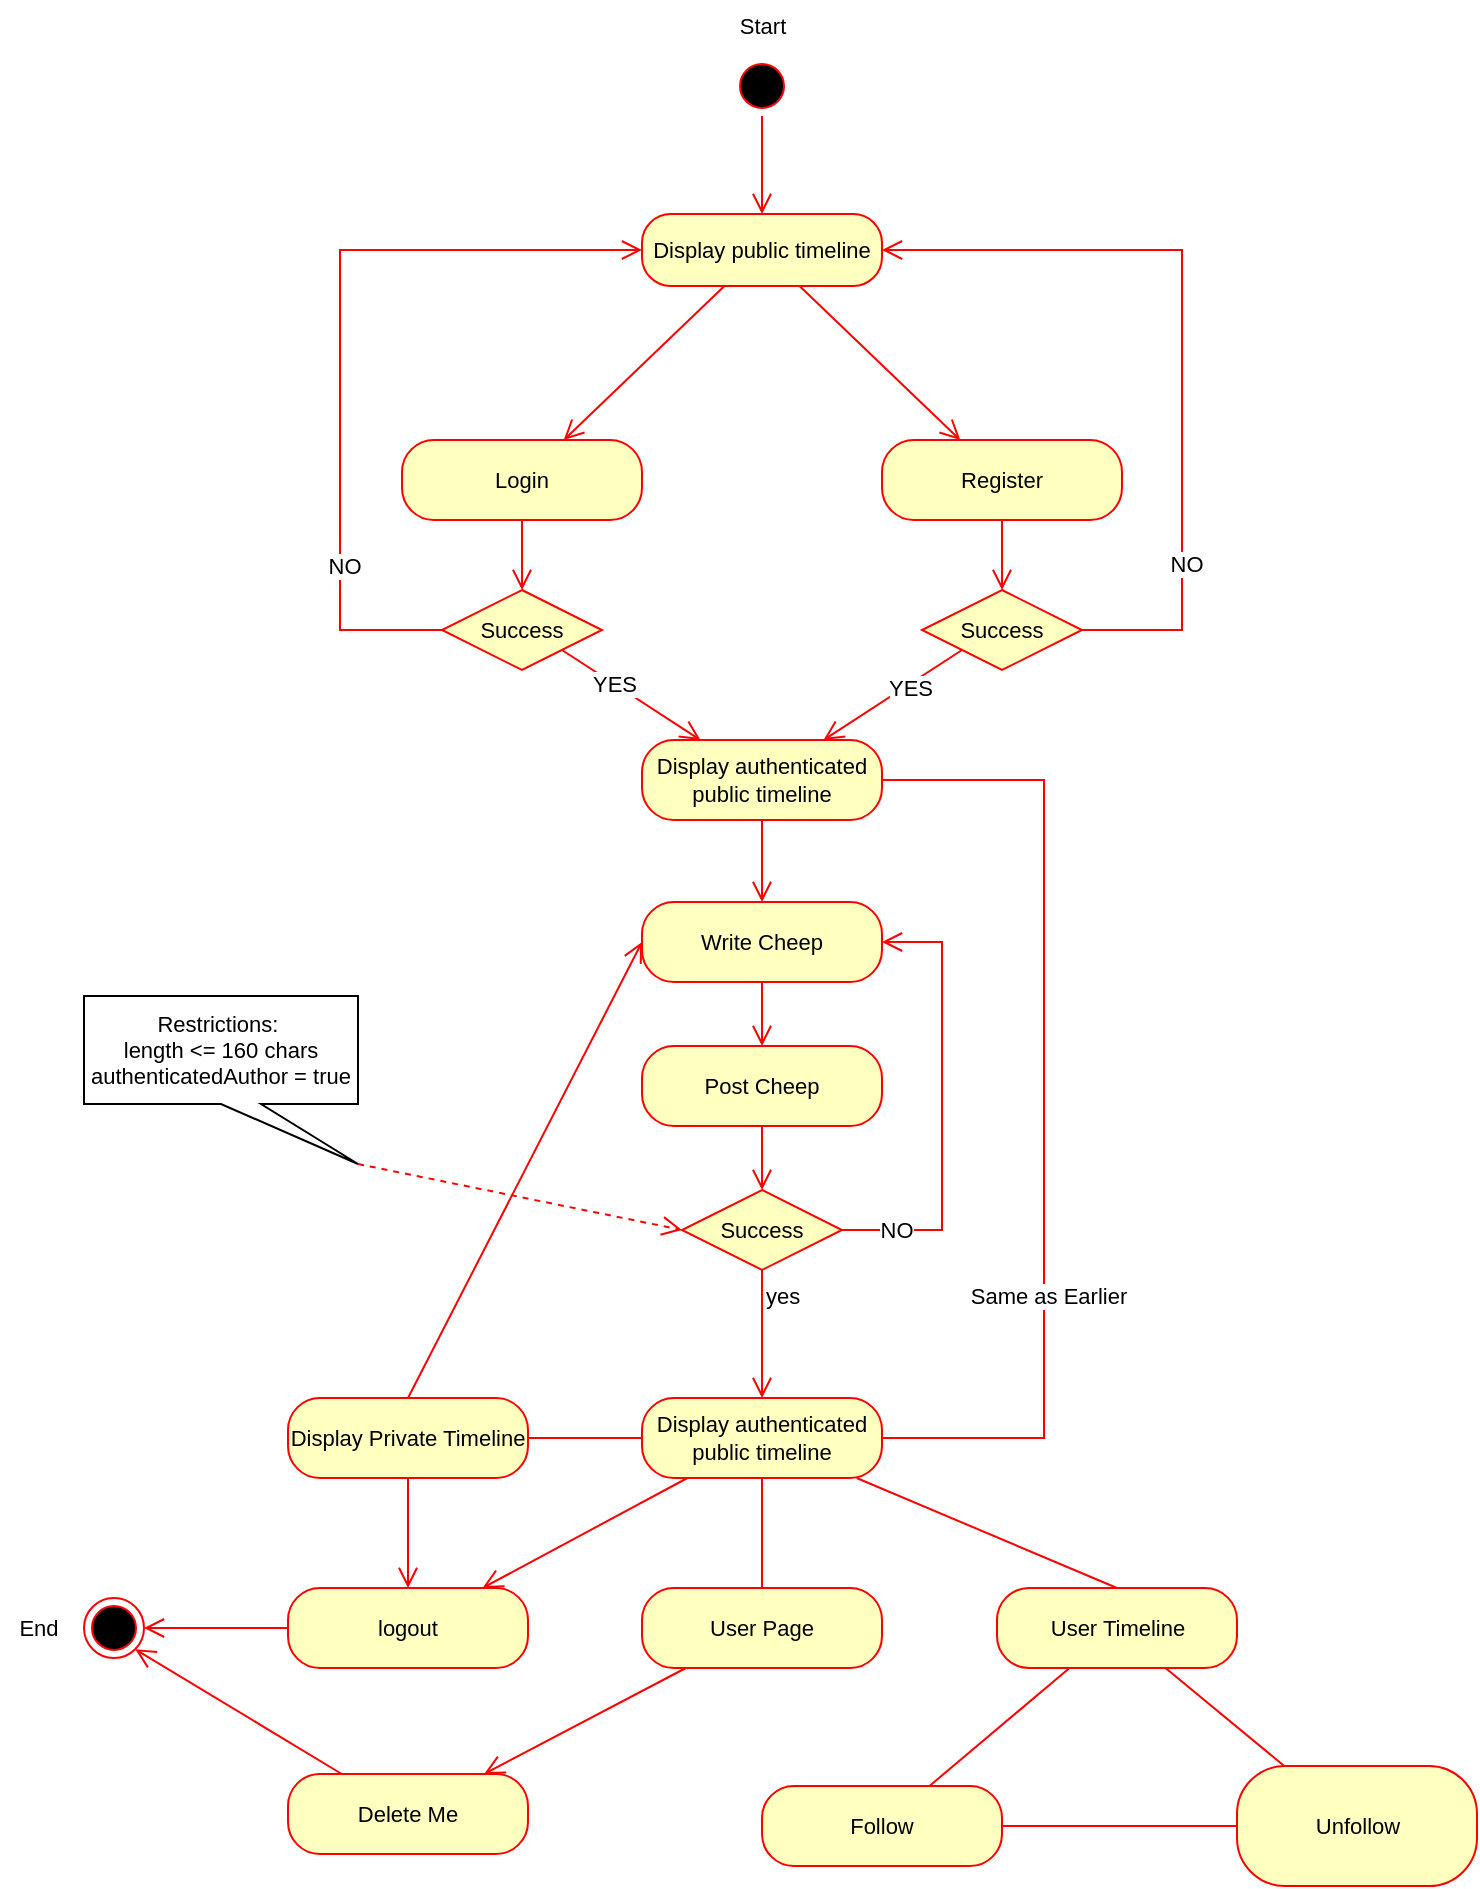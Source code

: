 <mxfile version="22.1.11" type="github">
  <diagram name="Side-1" id="tLaiV5uY0D4X-mCOoy-S">
    <mxGraphModel dx="1687" dy="2089" grid="0" gridSize="10" guides="1" tooltips="1" connect="1" arrows="1" fold="1" page="1" pageScale="1" pageWidth="827" pageHeight="1169" math="0" shadow="0">
      <root>
        <mxCell id="0" />
        <mxCell id="1" parent="0" />
        <mxCell id="eVYh1uiRroW0jwpEOYDS-53" value="" style="ellipse;html=1;shape=startState;fillColor=#000000;strokeColor=#ff0000;fontFamily=Helvetica;fontSize=11;fontColor=default;" vertex="1" parent="1">
          <mxGeometry x="375" y="-1129" width="30" height="30" as="geometry" />
        </mxCell>
        <mxCell id="eVYh1uiRroW0jwpEOYDS-54" value="" style="edgeStyle=orthogonalEdgeStyle;html=1;verticalAlign=bottom;endArrow=open;endSize=8;strokeColor=#ff0000;rounded=0;labelBackgroundColor=default;align=center;fontFamily=Helvetica;fontSize=11;fontColor=default;shape=connector;" edge="1" source="eVYh1uiRroW0jwpEOYDS-53" parent="1" target="eVYh1uiRroW0jwpEOYDS-56">
          <mxGeometry relative="1" as="geometry">
            <mxPoint x="390" y="-1063" as="targetPoint" />
          </mxGeometry>
        </mxCell>
        <mxCell id="eVYh1uiRroW0jwpEOYDS-64" style="shape=connector;rounded=0;orthogonalLoop=1;jettySize=auto;html=1;labelBackgroundColor=default;strokeColor=#ff0000;align=center;verticalAlign=bottom;fontFamily=Helvetica;fontSize=11;fontColor=default;endArrow=open;endSize=8;" edge="1" parent="1" source="eVYh1uiRroW0jwpEOYDS-56" target="eVYh1uiRroW0jwpEOYDS-58">
          <mxGeometry relative="1" as="geometry" />
        </mxCell>
        <mxCell id="eVYh1uiRroW0jwpEOYDS-65" style="edgeStyle=none;shape=connector;rounded=0;orthogonalLoop=1;jettySize=auto;html=1;labelBackgroundColor=default;strokeColor=#ff0000;align=center;verticalAlign=bottom;fontFamily=Helvetica;fontSize=11;fontColor=default;endArrow=open;endSize=8;" edge="1" parent="1" source="eVYh1uiRroW0jwpEOYDS-56" target="eVYh1uiRroW0jwpEOYDS-60">
          <mxGeometry relative="1" as="geometry" />
        </mxCell>
        <mxCell id="eVYh1uiRroW0jwpEOYDS-56" value="Display public timeline" style="rounded=1;whiteSpace=wrap;html=1;arcSize=40;fontColor=#000000;fillColor=#ffffc0;strokeColor=#ff0000;fontFamily=Helvetica;fontSize=11;" vertex="1" parent="1">
          <mxGeometry x="330" y="-1050" width="120" height="36" as="geometry" />
        </mxCell>
        <mxCell id="eVYh1uiRroW0jwpEOYDS-73" style="edgeStyle=none;shape=connector;rounded=0;orthogonalLoop=1;jettySize=auto;html=1;entryX=0.5;entryY=0;entryDx=0;entryDy=0;labelBackgroundColor=default;strokeColor=#ff0000;align=center;verticalAlign=bottom;fontFamily=Helvetica;fontSize=11;fontColor=default;endArrow=open;endSize=8;" edge="1" parent="1" source="eVYh1uiRroW0jwpEOYDS-58" target="eVYh1uiRroW0jwpEOYDS-70">
          <mxGeometry relative="1" as="geometry" />
        </mxCell>
        <mxCell id="eVYh1uiRroW0jwpEOYDS-58" value="Login" style="rounded=1;whiteSpace=wrap;html=1;arcSize=40;fontColor=#000000;fillColor=#ffffc0;strokeColor=#ff0000;fontFamily=Helvetica;fontSize=11;" vertex="1" parent="1">
          <mxGeometry x="210" y="-937" width="120" height="40" as="geometry" />
        </mxCell>
        <mxCell id="eVYh1uiRroW0jwpEOYDS-75" style="edgeStyle=none;shape=connector;rounded=0;orthogonalLoop=1;jettySize=auto;html=1;labelBackgroundColor=default;strokeColor=#ff0000;align=center;verticalAlign=bottom;fontFamily=Helvetica;fontSize=11;fontColor=default;endArrow=open;endSize=8;" edge="1" parent="1" source="eVYh1uiRroW0jwpEOYDS-60" target="eVYh1uiRroW0jwpEOYDS-67">
          <mxGeometry relative="1" as="geometry" />
        </mxCell>
        <mxCell id="eVYh1uiRroW0jwpEOYDS-60" value="Register" style="rounded=1;whiteSpace=wrap;html=1;arcSize=40;fontColor=#000000;fillColor=#ffffc0;strokeColor=#ff0000;fontFamily=Helvetica;fontSize=11;" vertex="1" parent="1">
          <mxGeometry x="450" y="-937" width="120" height="40" as="geometry" />
        </mxCell>
        <mxCell id="eVYh1uiRroW0jwpEOYDS-66" value="Start" style="text;html=1;align=center;verticalAlign=middle;resizable=0;points=[];autosize=1;strokeColor=none;fillColor=none;fontSize=11;fontFamily=Helvetica;fontColor=default;" vertex="1" parent="1">
          <mxGeometry x="369.5" y="-1157" width="41" height="25" as="geometry" />
        </mxCell>
        <mxCell id="eVYh1uiRroW0jwpEOYDS-79" style="edgeStyle=orthogonalEdgeStyle;shape=connector;rounded=0;orthogonalLoop=1;jettySize=auto;html=1;exitX=1;exitY=0.5;exitDx=0;exitDy=0;labelBackgroundColor=default;strokeColor=#ff0000;align=center;verticalAlign=bottom;fontFamily=Helvetica;fontSize=11;fontColor=default;endArrow=open;endSize=8;" edge="1" parent="1" source="eVYh1uiRroW0jwpEOYDS-67" target="eVYh1uiRroW0jwpEOYDS-56">
          <mxGeometry relative="1" as="geometry">
            <Array as="points">
              <mxPoint x="600" y="-842" />
              <mxPoint x="600" y="-1032" />
            </Array>
          </mxGeometry>
        </mxCell>
        <mxCell id="eVYh1uiRroW0jwpEOYDS-84" value="NO" style="edgeLabel;html=1;align=center;verticalAlign=middle;resizable=0;points=[];fontSize=11;fontFamily=Helvetica;fontColor=default;" vertex="1" connectable="0" parent="eVYh1uiRroW0jwpEOYDS-79">
          <mxGeometry x="-0.572" y="-2" relative="1" as="geometry">
            <mxPoint as="offset" />
          </mxGeometry>
        </mxCell>
        <mxCell id="eVYh1uiRroW0jwpEOYDS-82" style="edgeStyle=none;shape=connector;rounded=0;orthogonalLoop=1;jettySize=auto;html=1;exitX=0;exitY=1;exitDx=0;exitDy=0;labelBackgroundColor=default;strokeColor=#ff0000;align=center;verticalAlign=bottom;fontFamily=Helvetica;fontSize=11;fontColor=default;endArrow=open;endSize=8;" edge="1" parent="1" source="eVYh1uiRroW0jwpEOYDS-67" target="eVYh1uiRroW0jwpEOYDS-80">
          <mxGeometry relative="1" as="geometry" />
        </mxCell>
        <mxCell id="eVYh1uiRroW0jwpEOYDS-86" value="YES" style="edgeLabel;html=1;align=center;verticalAlign=middle;resizable=0;points=[];fontSize=11;fontFamily=Helvetica;fontColor=default;" vertex="1" connectable="0" parent="eVYh1uiRroW0jwpEOYDS-82">
          <mxGeometry x="-0.228" y="1" relative="1" as="geometry">
            <mxPoint as="offset" />
          </mxGeometry>
        </mxCell>
        <mxCell id="eVYh1uiRroW0jwpEOYDS-67" value="Success" style="rhombus;whiteSpace=wrap;html=1;fontColor=#000000;fillColor=#ffffc0;strokeColor=#ff0000;fontFamily=Helvetica;fontSize=11;" vertex="1" parent="1">
          <mxGeometry x="470" y="-862" width="80" height="40" as="geometry" />
        </mxCell>
        <mxCell id="eVYh1uiRroW0jwpEOYDS-78" style="edgeStyle=orthogonalEdgeStyle;shape=connector;rounded=0;orthogonalLoop=1;jettySize=auto;html=1;labelBackgroundColor=default;strokeColor=#ff0000;align=center;verticalAlign=bottom;fontFamily=Helvetica;fontSize=11;fontColor=default;endArrow=open;endSize=8;" edge="1" parent="1" source="eVYh1uiRroW0jwpEOYDS-70" target="eVYh1uiRroW0jwpEOYDS-56">
          <mxGeometry relative="1" as="geometry">
            <Array as="points">
              <mxPoint x="179" y="-842" />
              <mxPoint x="179" y="-1032" />
            </Array>
          </mxGeometry>
        </mxCell>
        <mxCell id="eVYh1uiRroW0jwpEOYDS-85" value="NO" style="edgeLabel;html=1;align=center;verticalAlign=middle;resizable=0;points=[];fontSize=11;fontFamily=Helvetica;fontColor=default;" vertex="1" connectable="0" parent="eVYh1uiRroW0jwpEOYDS-78">
          <mxGeometry x="-0.575" y="-2" relative="1" as="geometry">
            <mxPoint as="offset" />
          </mxGeometry>
        </mxCell>
        <mxCell id="eVYh1uiRroW0jwpEOYDS-83" style="edgeStyle=none;shape=connector;rounded=0;orthogonalLoop=1;jettySize=auto;html=1;exitX=1;exitY=1;exitDx=0;exitDy=0;labelBackgroundColor=default;strokeColor=#ff0000;align=center;verticalAlign=bottom;fontFamily=Helvetica;fontSize=11;fontColor=default;endArrow=open;endSize=8;" edge="1" parent="1" source="eVYh1uiRroW0jwpEOYDS-70" target="eVYh1uiRroW0jwpEOYDS-80">
          <mxGeometry relative="1" as="geometry" />
        </mxCell>
        <mxCell id="eVYh1uiRroW0jwpEOYDS-87" value="YES" style="edgeLabel;html=1;align=center;verticalAlign=middle;resizable=0;points=[];fontSize=11;fontFamily=Helvetica;fontColor=default;" vertex="1" connectable="0" parent="eVYh1uiRroW0jwpEOYDS-83">
          <mxGeometry x="-0.265" relative="1" as="geometry">
            <mxPoint as="offset" />
          </mxGeometry>
        </mxCell>
        <mxCell id="eVYh1uiRroW0jwpEOYDS-70" value="Success" style="rhombus;whiteSpace=wrap;html=1;fontColor=#000000;fillColor=#ffffc0;strokeColor=#ff0000;fontFamily=Helvetica;fontSize=11;" vertex="1" parent="1">
          <mxGeometry x="230" y="-862" width="80" height="40" as="geometry" />
        </mxCell>
        <mxCell id="eVYh1uiRroW0jwpEOYDS-80" value="Display authenticated public timeline" style="rounded=1;whiteSpace=wrap;html=1;arcSize=40;fontColor=#000000;fillColor=#ffffc0;strokeColor=#ff0000;fontFamily=Helvetica;fontSize=11;" vertex="1" parent="1">
          <mxGeometry x="330" y="-787" width="120" height="40" as="geometry" />
        </mxCell>
        <mxCell id="eVYh1uiRroW0jwpEOYDS-81" value="" style="edgeStyle=orthogonalEdgeStyle;html=1;verticalAlign=bottom;endArrow=open;endSize=8;strokeColor=#ff0000;rounded=0;labelBackgroundColor=default;align=center;fontFamily=Helvetica;fontSize=11;fontColor=default;shape=connector;" edge="1" source="eVYh1uiRroW0jwpEOYDS-80" parent="1" target="eVYh1uiRroW0jwpEOYDS-88">
          <mxGeometry relative="1" as="geometry">
            <mxPoint x="390" y="-687" as="targetPoint" />
          </mxGeometry>
        </mxCell>
        <mxCell id="eVYh1uiRroW0jwpEOYDS-88" value="Write Cheep" style="rounded=1;whiteSpace=wrap;html=1;arcSize=40;fontColor=#000000;fillColor=#ffffc0;strokeColor=#ff0000;fontFamily=Helvetica;fontSize=11;" vertex="1" parent="1">
          <mxGeometry x="330" y="-706" width="120" height="40" as="geometry" />
        </mxCell>
        <mxCell id="eVYh1uiRroW0jwpEOYDS-89" value="" style="edgeStyle=orthogonalEdgeStyle;html=1;verticalAlign=bottom;endArrow=open;endSize=8;strokeColor=#ff0000;rounded=0;labelBackgroundColor=default;align=center;fontFamily=Helvetica;fontSize=11;fontColor=default;shape=connector;" edge="1" source="eVYh1uiRroW0jwpEOYDS-88" parent="1" target="eVYh1uiRroW0jwpEOYDS-90">
          <mxGeometry relative="1" as="geometry">
            <mxPoint x="390" y="-570" as="targetPoint" />
          </mxGeometry>
        </mxCell>
        <mxCell id="eVYh1uiRroW0jwpEOYDS-90" value="Post Cheep" style="rounded=1;whiteSpace=wrap;html=1;arcSize=40;fontColor=#000000;fillColor=#ffffc0;strokeColor=#ff0000;fontFamily=Helvetica;fontSize=11;" vertex="1" parent="1">
          <mxGeometry x="330" y="-634" width="120" height="40" as="geometry" />
        </mxCell>
        <mxCell id="eVYh1uiRroW0jwpEOYDS-91" value="" style="edgeStyle=orthogonalEdgeStyle;html=1;verticalAlign=bottom;endArrow=open;endSize=8;strokeColor=#ff0000;rounded=0;labelBackgroundColor=default;align=center;fontFamily=Helvetica;fontSize=11;fontColor=default;shape=connector;" edge="1" source="eVYh1uiRroW0jwpEOYDS-90" parent="1" target="eVYh1uiRroW0jwpEOYDS-93">
          <mxGeometry relative="1" as="geometry">
            <mxPoint x="390" y="-421" as="targetPoint" />
          </mxGeometry>
        </mxCell>
        <mxCell id="eVYh1uiRroW0jwpEOYDS-93" value="Success" style="rhombus;whiteSpace=wrap;html=1;fontColor=#000000;fillColor=#ffffc0;strokeColor=#ff0000;fontFamily=Helvetica;fontSize=11;" vertex="1" parent="1">
          <mxGeometry x="350" y="-562" width="80" height="40" as="geometry" />
        </mxCell>
        <mxCell id="eVYh1uiRroW0jwpEOYDS-94" value="" style="edgeStyle=orthogonalEdgeStyle;html=1;align=left;verticalAlign=bottom;endArrow=open;endSize=8;strokeColor=#ff0000;rounded=0;labelBackgroundColor=default;fontFamily=Helvetica;fontSize=11;fontColor=default;shape=connector;entryX=1;entryY=0.5;entryDx=0;entryDy=0;" edge="1" source="eVYh1uiRroW0jwpEOYDS-93" parent="1" target="eVYh1uiRroW0jwpEOYDS-88">
          <mxGeometry x="-0.552" y="-99" relative="1" as="geometry">
            <mxPoint x="530" y="-394" as="targetPoint" />
            <Array as="points">
              <mxPoint x="480" y="-542" />
              <mxPoint x="480" y="-686" />
            </Array>
            <mxPoint x="-1" y="15" as="offset" />
          </mxGeometry>
        </mxCell>
        <mxCell id="eVYh1uiRroW0jwpEOYDS-96" value="NO" style="edgeLabel;html=1;align=center;verticalAlign=middle;resizable=0;points=[];fontSize=11;fontFamily=Helvetica;fontColor=default;" vertex="1" connectable="0" parent="eVYh1uiRroW0jwpEOYDS-94">
          <mxGeometry x="-0.741" y="-5" relative="1" as="geometry">
            <mxPoint x="-2" y="-5" as="offset" />
          </mxGeometry>
        </mxCell>
        <mxCell id="eVYh1uiRroW0jwpEOYDS-95" value="yes" style="edgeStyle=orthogonalEdgeStyle;html=1;align=left;verticalAlign=top;endArrow=open;endSize=8;strokeColor=#ff0000;rounded=0;labelBackgroundColor=default;fontFamily=Helvetica;fontSize=11;fontColor=default;shape=connector;" edge="1" source="eVYh1uiRroW0jwpEOYDS-93" parent="1" target="eVYh1uiRroW0jwpEOYDS-99">
          <mxGeometry x="-1" relative="1" as="geometry">
            <mxPoint x="390" y="-314" as="targetPoint" />
          </mxGeometry>
        </mxCell>
        <mxCell id="eVYh1uiRroW0jwpEOYDS-98" style="edgeStyle=none;shape=connector;rounded=0;orthogonalLoop=1;jettySize=auto;html=1;labelBackgroundColor=default;strokeColor=#ff0000;align=center;verticalAlign=bottom;fontFamily=Helvetica;fontSize=11;fontColor=default;endArrow=open;endSize=8;exitX=0;exitY=0;exitDx=137;exitDy=84.0;exitPerimeter=0;entryX=0;entryY=0.5;entryDx=0;entryDy=0;dashed=1;" edge="1" parent="1" source="eVYh1uiRroW0jwpEOYDS-97" target="eVYh1uiRroW0jwpEOYDS-93">
          <mxGeometry relative="1" as="geometry" />
        </mxCell>
        <mxCell id="eVYh1uiRroW0jwpEOYDS-97" value="Restrictions:&amp;nbsp;&lt;br&gt;length &amp;lt;= 160 chars&lt;br&gt;authenticatedAuthor = true" style="shape=callout;whiteSpace=wrap;html=1;perimeter=calloutPerimeter;fontFamily=Helvetica;fontSize=11;fontColor=default;position2=1;" vertex="1" parent="1">
          <mxGeometry x="51" y="-659" width="137" height="84" as="geometry" />
        </mxCell>
        <mxCell id="eVYh1uiRroW0jwpEOYDS-101" style="edgeStyle=orthogonalEdgeStyle;shape=connector;rounded=0;orthogonalLoop=1;jettySize=auto;html=1;labelBackgroundColor=default;strokeColor=#ff0000;align=center;verticalAlign=bottom;fontFamily=Helvetica;fontSize=11;fontColor=default;endArrow=none;endSize=8;endFill=0;" edge="1" parent="1" source="eVYh1uiRroW0jwpEOYDS-99" target="eVYh1uiRroW0jwpEOYDS-80">
          <mxGeometry relative="1" as="geometry">
            <mxPoint x="634" y="-777" as="targetPoint" />
            <Array as="points">
              <mxPoint x="531" y="-438" />
              <mxPoint x="531" y="-767" />
            </Array>
          </mxGeometry>
        </mxCell>
        <mxCell id="eVYh1uiRroW0jwpEOYDS-102" value="Same as Earlier" style="edgeLabel;html=1;align=center;verticalAlign=middle;resizable=0;points=[];fontSize=11;fontFamily=Helvetica;fontColor=default;" vertex="1" connectable="0" parent="eVYh1uiRroW0jwpEOYDS-101">
          <mxGeometry x="-0.381" y="-2" relative="1" as="geometry">
            <mxPoint as="offset" />
          </mxGeometry>
        </mxCell>
        <mxCell id="eVYh1uiRroW0jwpEOYDS-105" style="edgeStyle=none;shape=connector;rounded=0;orthogonalLoop=1;jettySize=auto;html=1;labelBackgroundColor=default;strokeColor=#ff0000;align=center;verticalAlign=bottom;fontFamily=Helvetica;fontSize=11;fontColor=default;endArrow=open;endSize=8;" edge="1" parent="1" source="eVYh1uiRroW0jwpEOYDS-99" target="eVYh1uiRroW0jwpEOYDS-103">
          <mxGeometry relative="1" as="geometry" />
        </mxCell>
        <mxCell id="eVYh1uiRroW0jwpEOYDS-112" style="edgeStyle=none;shape=connector;rounded=0;orthogonalLoop=1;jettySize=auto;html=1;labelBackgroundColor=default;strokeColor=#ff0000;align=center;verticalAlign=bottom;fontFamily=Helvetica;fontSize=11;fontColor=default;endArrow=none;endSize=8;endFill=0;" edge="1" parent="1" source="eVYh1uiRroW0jwpEOYDS-99" target="eVYh1uiRroW0jwpEOYDS-110">
          <mxGeometry relative="1" as="geometry" />
        </mxCell>
        <mxCell id="eVYh1uiRroW0jwpEOYDS-118" style="edgeStyle=none;shape=connector;rounded=0;orthogonalLoop=1;jettySize=auto;html=1;entryX=0.5;entryY=0;entryDx=0;entryDy=0;labelBackgroundColor=default;strokeColor=#ff0000;align=center;verticalAlign=bottom;fontFamily=Helvetica;fontSize=11;fontColor=default;endArrow=none;endSize=8;endFill=0;" edge="1" parent="1" source="eVYh1uiRroW0jwpEOYDS-99" target="eVYh1uiRroW0jwpEOYDS-116">
          <mxGeometry relative="1" as="geometry" />
        </mxCell>
        <mxCell id="eVYh1uiRroW0jwpEOYDS-121" style="edgeStyle=none;shape=connector;rounded=0;orthogonalLoop=1;jettySize=auto;html=1;entryX=0.5;entryY=0;entryDx=0;entryDy=0;labelBackgroundColor=default;strokeColor=#ff0000;align=center;verticalAlign=bottom;fontFamily=Helvetica;fontSize=11;fontColor=default;endArrow=none;endSize=8;endFill=0;" edge="1" parent="1" source="eVYh1uiRroW0jwpEOYDS-99" target="eVYh1uiRroW0jwpEOYDS-119">
          <mxGeometry relative="1" as="geometry" />
        </mxCell>
        <mxCell id="eVYh1uiRroW0jwpEOYDS-99" value="Display authenticated public timeline" style="rounded=1;whiteSpace=wrap;html=1;arcSize=40;fontColor=#000000;fillColor=#ffffc0;strokeColor=#ff0000;fontFamily=Helvetica;fontSize=11;" vertex="1" parent="1">
          <mxGeometry x="330" y="-458" width="120" height="40" as="geometry" />
        </mxCell>
        <mxCell id="eVYh1uiRroW0jwpEOYDS-108" style="edgeStyle=none;shape=connector;rounded=0;orthogonalLoop=1;jettySize=auto;html=1;labelBackgroundColor=default;strokeColor=#ff0000;align=center;verticalAlign=bottom;fontFamily=Helvetica;fontSize=11;fontColor=default;endArrow=open;endSize=8;" edge="1" parent="1" source="eVYh1uiRroW0jwpEOYDS-103" target="eVYh1uiRroW0jwpEOYDS-107">
          <mxGeometry relative="1" as="geometry" />
        </mxCell>
        <mxCell id="eVYh1uiRroW0jwpEOYDS-103" value="logout" style="rounded=1;whiteSpace=wrap;html=1;arcSize=40;fontColor=#000000;fillColor=#ffffc0;strokeColor=#ff0000;fontFamily=Helvetica;fontSize=11;" vertex="1" parent="1">
          <mxGeometry x="153" y="-363" width="120" height="40" as="geometry" />
        </mxCell>
        <mxCell id="eVYh1uiRroW0jwpEOYDS-107" value="" style="ellipse;html=1;shape=endState;fillColor=#000000;strokeColor=#ff0000;fontFamily=Helvetica;fontSize=11;fontColor=default;" vertex="1" parent="1">
          <mxGeometry x="51" y="-358" width="30" height="30" as="geometry" />
        </mxCell>
        <mxCell id="eVYh1uiRroW0jwpEOYDS-109" value="End" style="text;html=1;align=center;verticalAlign=middle;resizable=0;points=[];autosize=1;strokeColor=none;fillColor=none;fontSize=11;fontFamily=Helvetica;fontColor=default;" vertex="1" parent="1">
          <mxGeometry x="9" y="-355.5" width="38" height="25" as="geometry" />
        </mxCell>
        <mxCell id="eVYh1uiRroW0jwpEOYDS-113" style="edgeStyle=none;shape=connector;rounded=0;orthogonalLoop=1;jettySize=auto;html=1;labelBackgroundColor=default;strokeColor=#ff0000;align=center;verticalAlign=bottom;fontFamily=Helvetica;fontSize=11;fontColor=default;endArrow=open;endSize=8;" edge="1" parent="1" source="eVYh1uiRroW0jwpEOYDS-110" target="eVYh1uiRroW0jwpEOYDS-103">
          <mxGeometry relative="1" as="geometry" />
        </mxCell>
        <mxCell id="eVYh1uiRroW0jwpEOYDS-114" style="edgeStyle=none;shape=connector;rounded=0;orthogonalLoop=1;jettySize=auto;html=1;exitX=0.5;exitY=0;exitDx=0;exitDy=0;entryX=0;entryY=0.5;entryDx=0;entryDy=0;labelBackgroundColor=default;strokeColor=#ff0000;align=center;verticalAlign=bottom;fontFamily=Helvetica;fontSize=11;fontColor=default;endArrow=open;endSize=8;" edge="1" parent="1" source="eVYh1uiRroW0jwpEOYDS-110" target="eVYh1uiRroW0jwpEOYDS-88">
          <mxGeometry relative="1" as="geometry" />
        </mxCell>
        <mxCell id="eVYh1uiRroW0jwpEOYDS-110" value="Display Private Timeline" style="rounded=1;whiteSpace=wrap;html=1;arcSize=40;fontColor=#000000;fillColor=#ffffc0;strokeColor=#ff0000;fontFamily=Helvetica;fontSize=11;" vertex="1" parent="1">
          <mxGeometry x="153" y="-458" width="120" height="40" as="geometry" />
        </mxCell>
        <mxCell id="eVYh1uiRroW0jwpEOYDS-127" value="" style="edgeStyle=none;shape=connector;rounded=0;orthogonalLoop=1;jettySize=auto;html=1;labelBackgroundColor=default;strokeColor=#ff0000;align=center;verticalAlign=bottom;fontFamily=Helvetica;fontSize=11;fontColor=default;endArrow=none;endSize=8;endFill=0;" edge="1" parent="1" source="eVYh1uiRroW0jwpEOYDS-116" target="eVYh1uiRroW0jwpEOYDS-126">
          <mxGeometry relative="1" as="geometry" />
        </mxCell>
        <mxCell id="eVYh1uiRroW0jwpEOYDS-116" value="User Timeline" style="rounded=1;whiteSpace=wrap;html=1;arcSize=40;fontColor=#000000;fillColor=#ffffc0;strokeColor=#ff0000;fontFamily=Helvetica;fontSize=11;" vertex="1" parent="1">
          <mxGeometry x="507.5" y="-363" width="120" height="40" as="geometry" />
        </mxCell>
        <mxCell id="eVYh1uiRroW0jwpEOYDS-124" style="edgeStyle=none;shape=connector;rounded=0;orthogonalLoop=1;jettySize=auto;html=1;labelBackgroundColor=default;strokeColor=#ff0000;align=center;verticalAlign=bottom;fontFamily=Helvetica;fontSize=11;fontColor=default;endArrow=open;endSize=8;" edge="1" parent="1" source="eVYh1uiRroW0jwpEOYDS-119" target="eVYh1uiRroW0jwpEOYDS-122">
          <mxGeometry relative="1" as="geometry" />
        </mxCell>
        <mxCell id="eVYh1uiRroW0jwpEOYDS-119" value="User Page" style="rounded=1;whiteSpace=wrap;html=1;arcSize=40;fontColor=#000000;fillColor=#ffffc0;strokeColor=#ff0000;fontFamily=Helvetica;fontSize=11;" vertex="1" parent="1">
          <mxGeometry x="330" y="-363" width="120" height="40" as="geometry" />
        </mxCell>
        <mxCell id="eVYh1uiRroW0jwpEOYDS-125" style="edgeStyle=none;shape=connector;rounded=0;orthogonalLoop=1;jettySize=auto;html=1;entryX=1;entryY=1;entryDx=0;entryDy=0;labelBackgroundColor=default;strokeColor=#ff0000;align=center;verticalAlign=bottom;fontFamily=Helvetica;fontSize=11;fontColor=default;endArrow=open;endSize=8;" edge="1" parent="1" source="eVYh1uiRroW0jwpEOYDS-122" target="eVYh1uiRroW0jwpEOYDS-107">
          <mxGeometry relative="1" as="geometry" />
        </mxCell>
        <mxCell id="eVYh1uiRroW0jwpEOYDS-122" value="Delete Me" style="rounded=1;whiteSpace=wrap;html=1;arcSize=40;fontColor=#000000;fillColor=#ffffc0;strokeColor=#ff0000;fontFamily=Helvetica;fontSize=11;" vertex="1" parent="1">
          <mxGeometry x="153" y="-270" width="120" height="40" as="geometry" />
        </mxCell>
        <mxCell id="eVYh1uiRroW0jwpEOYDS-129" value="" style="edgeStyle=none;shape=connector;rounded=0;orthogonalLoop=1;jettySize=auto;html=1;labelBackgroundColor=default;strokeColor=#ff0000;align=center;verticalAlign=bottom;fontFamily=Helvetica;fontSize=11;fontColor=default;endArrow=none;endSize=8;endFill=0;" edge="1" parent="1" source="eVYh1uiRroW0jwpEOYDS-126" target="eVYh1uiRroW0jwpEOYDS-128">
          <mxGeometry relative="1" as="geometry" />
        </mxCell>
        <mxCell id="eVYh1uiRroW0jwpEOYDS-126" value="Follow" style="rounded=1;whiteSpace=wrap;html=1;arcSize=40;fontColor=#000000;fillColor=#ffffc0;strokeColor=#ff0000;fontFamily=Helvetica;fontSize=11;" vertex="1" parent="1">
          <mxGeometry x="390" y="-264" width="120" height="40" as="geometry" />
        </mxCell>
        <mxCell id="eVYh1uiRroW0jwpEOYDS-130" style="edgeStyle=none;shape=connector;rounded=0;orthogonalLoop=1;jettySize=auto;html=1;labelBackgroundColor=default;strokeColor=#ff0000;align=center;verticalAlign=bottom;fontFamily=Helvetica;fontSize=11;fontColor=default;endArrow=none;endSize=8;endFill=0;" edge="1" parent="1" source="eVYh1uiRroW0jwpEOYDS-128" target="eVYh1uiRroW0jwpEOYDS-116">
          <mxGeometry relative="1" as="geometry" />
        </mxCell>
        <mxCell id="eVYh1uiRroW0jwpEOYDS-128" value="Unfollow" style="whiteSpace=wrap;html=1;fontSize=11;fillColor=#ffffc0;strokeColor=#ff0000;fontColor=#000000;rounded=1;arcSize=40;" vertex="1" parent="1">
          <mxGeometry x="627.5" y="-274" width="120" height="60" as="geometry" />
        </mxCell>
      </root>
    </mxGraphModel>
  </diagram>
</mxfile>
